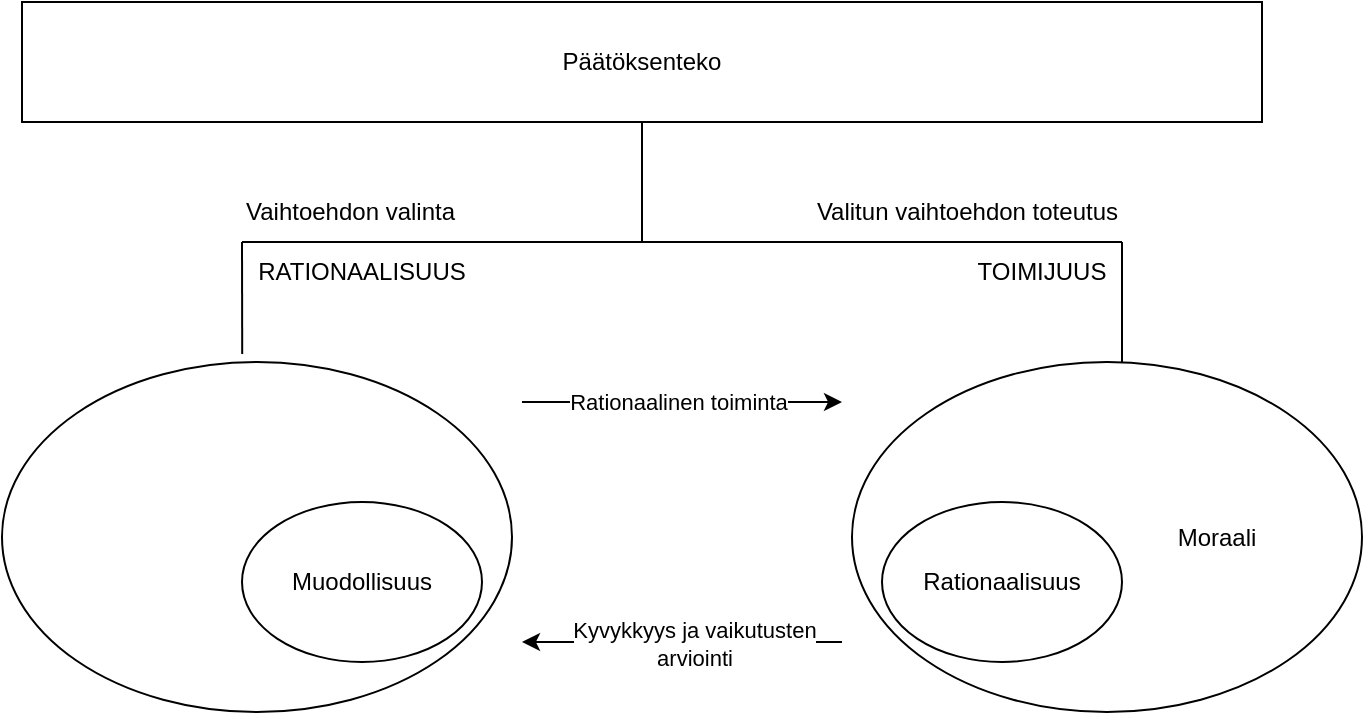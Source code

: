 <mxfile version="22.1.0" type="github">
  <diagram name="Page-1" id="xQf-Jup4_ZrBehkU_sye">
    <mxGraphModel dx="777" dy="1118" grid="1" gridSize="10" guides="1" tooltips="1" connect="1" arrows="1" fold="1" page="1" pageScale="1" pageWidth="850" pageHeight="1100" math="0" shadow="0">
      <root>
        <mxCell id="0" />
        <mxCell id="1" parent="0" />
        <mxCell id="wgo70v75RIq1Ek0BcvPC-3" value="&amp;nbsp; &amp;nbsp; &amp;nbsp; &amp;nbsp; &amp;nbsp; &amp;nbsp; &amp;nbsp; &amp;nbsp; &amp;nbsp; &amp;nbsp; &amp;nbsp; &amp;nbsp; &amp;nbsp; &amp;nbsp; &amp;nbsp; &amp;nbsp; &amp;nbsp;Moraali" style="ellipse;whiteSpace=wrap;html=1;align=center;labelPosition=center;verticalLabelPosition=middle;verticalAlign=middle;" vertex="1" parent="1">
          <mxGeometry x="425" y="380" width="255" height="175" as="geometry" />
        </mxCell>
        <mxCell id="wgo70v75RIq1Ek0BcvPC-1" value="Päätöksenteko" style="rounded=0;whiteSpace=wrap;html=1;" vertex="1" parent="1">
          <mxGeometry x="10" y="200" width="620" height="60" as="geometry" />
        </mxCell>
        <mxCell id="wgo70v75RIq1Ek0BcvPC-2" value="Rationaalisuus" style="ellipse;whiteSpace=wrap;html=1;" vertex="1" parent="1">
          <mxGeometry x="440" y="450" width="120" height="80" as="geometry" />
        </mxCell>
        <mxCell id="wgo70v75RIq1Ek0BcvPC-4" value="" style="endArrow=none;html=1;rounded=0;" edge="1" parent="1">
          <mxGeometry width="50" height="50" relative="1" as="geometry">
            <mxPoint x="120" y="320" as="sourcePoint" />
            <mxPoint x="560" y="320" as="targetPoint" />
          </mxGeometry>
        </mxCell>
        <mxCell id="wgo70v75RIq1Ek0BcvPC-5" value="" style="endArrow=none;html=1;rounded=0;entryX=0.5;entryY=1;entryDx=0;entryDy=0;" edge="1" parent="1" target="wgo70v75RIq1Ek0BcvPC-1">
          <mxGeometry width="50" height="50" relative="1" as="geometry">
            <mxPoint x="320" y="320" as="sourcePoint" />
            <mxPoint x="430" y="550" as="targetPoint" />
          </mxGeometry>
        </mxCell>
        <mxCell id="wgo70v75RIq1Ek0BcvPC-6" value="" style="endArrow=none;html=1;rounded=0;" edge="1" parent="1">
          <mxGeometry width="50" height="50" relative="1" as="geometry">
            <mxPoint x="560" y="320" as="sourcePoint" />
            <mxPoint x="560" y="380" as="targetPoint" />
          </mxGeometry>
        </mxCell>
        <mxCell id="wgo70v75RIq1Ek0BcvPC-7" value="" style="ellipse;whiteSpace=wrap;html=1;align=center;labelPosition=center;verticalLabelPosition=middle;verticalAlign=middle;" vertex="1" parent="1">
          <mxGeometry y="380" width="255" height="175" as="geometry" />
        </mxCell>
        <mxCell id="wgo70v75RIq1Ek0BcvPC-8" value="Muodollisuus" style="ellipse;whiteSpace=wrap;html=1;" vertex="1" parent="1">
          <mxGeometry x="120" y="450" width="120" height="80" as="geometry" />
        </mxCell>
        <mxCell id="wgo70v75RIq1Ek0BcvPC-9" value="" style="endArrow=none;html=1;rounded=0;exitX=0.471;exitY=-0.023;exitDx=0;exitDy=0;exitPerimeter=0;" edge="1" parent="1" source="wgo70v75RIq1Ek0BcvPC-7">
          <mxGeometry width="50" height="50" relative="1" as="geometry">
            <mxPoint x="380" y="700" as="sourcePoint" />
            <mxPoint x="120" y="320" as="targetPoint" />
          </mxGeometry>
        </mxCell>
        <mxCell id="wgo70v75RIq1Ek0BcvPC-10" value="RATIONAALISUUS" style="text;strokeColor=none;align=center;fillColor=none;html=1;verticalAlign=middle;whiteSpace=wrap;rounded=0;" vertex="1" parent="1">
          <mxGeometry x="150" y="320" width="60" height="30" as="geometry" />
        </mxCell>
        <mxCell id="wgo70v75RIq1Ek0BcvPC-11" value="TOIMIJUUS" style="text;strokeColor=none;align=center;fillColor=none;html=1;verticalAlign=middle;whiteSpace=wrap;rounded=0;" vertex="1" parent="1">
          <mxGeometry x="490" y="320" width="60" height="30" as="geometry" />
        </mxCell>
        <mxCell id="wgo70v75RIq1Ek0BcvPC-12" value="Valitun vaihtoehdon toteutus" style="text;strokeColor=none;align=right;fillColor=none;html=1;verticalAlign=middle;whiteSpace=wrap;rounded=0;" vertex="1" parent="1">
          <mxGeometry x="340" y="290" width="220" height="30" as="geometry" />
        </mxCell>
        <mxCell id="wgo70v75RIq1Ek0BcvPC-13" value="Vaihtoehdon valinta" style="text;strokeColor=none;align=left;fillColor=none;html=1;verticalAlign=middle;whiteSpace=wrap;rounded=0;" vertex="1" parent="1">
          <mxGeometry x="120" y="290" width="140" height="30" as="geometry" />
        </mxCell>
        <mxCell id="wgo70v75RIq1Ek0BcvPC-14" value="" style="endArrow=classic;html=1;rounded=0;" edge="1" parent="1">
          <mxGeometry width="50" height="50" relative="1" as="geometry">
            <mxPoint x="260" y="400" as="sourcePoint" />
            <mxPoint x="420" y="400" as="targetPoint" />
          </mxGeometry>
        </mxCell>
        <mxCell id="wgo70v75RIq1Ek0BcvPC-15" value="Rationaalinen toiminta" style="edgeLabel;html=1;align=center;verticalAlign=middle;resizable=0;points=[];" vertex="1" connectable="0" parent="wgo70v75RIq1Ek0BcvPC-14">
          <mxGeometry x="-0.025" relative="1" as="geometry">
            <mxPoint as="offset" />
          </mxGeometry>
        </mxCell>
        <mxCell id="wgo70v75RIq1Ek0BcvPC-16" value="" style="endArrow=classic;html=1;rounded=0;" edge="1" parent="1">
          <mxGeometry width="50" height="50" relative="1" as="geometry">
            <mxPoint x="420" y="520" as="sourcePoint" />
            <mxPoint x="260" y="520" as="targetPoint" />
          </mxGeometry>
        </mxCell>
        <mxCell id="wgo70v75RIq1Ek0BcvPC-17" value="Kyvykkyys ja vaikutusten&lt;br&gt;arviointi" style="edgeLabel;html=1;align=center;verticalAlign=middle;resizable=0;points=[];" vertex="1" connectable="0" parent="wgo70v75RIq1Ek0BcvPC-16">
          <mxGeometry x="-0.075" y="1" relative="1" as="geometry">
            <mxPoint as="offset" />
          </mxGeometry>
        </mxCell>
      </root>
    </mxGraphModel>
  </diagram>
</mxfile>
